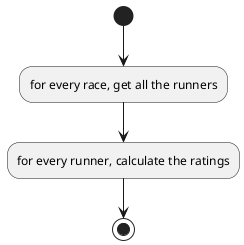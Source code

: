 @startuml
(*) --> "for every race, get all the runners"


"for every race, get all the runners" --> "for every runner, calculate the ratings"
"for every runner, calculate the ratings" --> (*)
@enduml